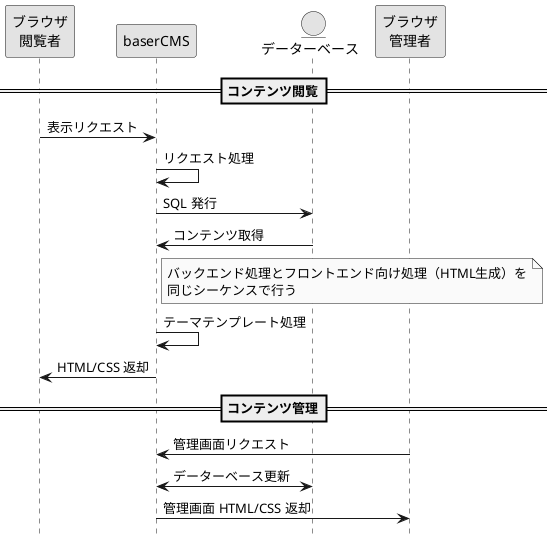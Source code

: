 @startuml diag-sequence-sample2
skinparam monochrome true
hide footbox
participant "ブラウザ\n閲覧者" as browser
participant "baserCMS" as basercms
entity データーベース as Entity
participant "ブラウザ\n管理者" as admin
== コンテンツ閲覧==
browser -> basercms: 表示リクエスト
basercms -> basercms: リクエスト処理
basercms -> Entity: SQL 発行
Entity -> basercms: コンテンツ取得
note right of basercms: バックエンド処理とフロントエンド向け処理（HTML生成）を\n同じシーケンスで行う
basercms -> basercms: テーマテンプレート処理
basercms -> browser: HTML/CSS 返却
== コンテンツ管理==
admin -> basercms: 管理画面リクエスト
basercms <-> Entity: データーベース更新
basercms -> admin: 管理画面 HTML/CSS 返却
@enduml
